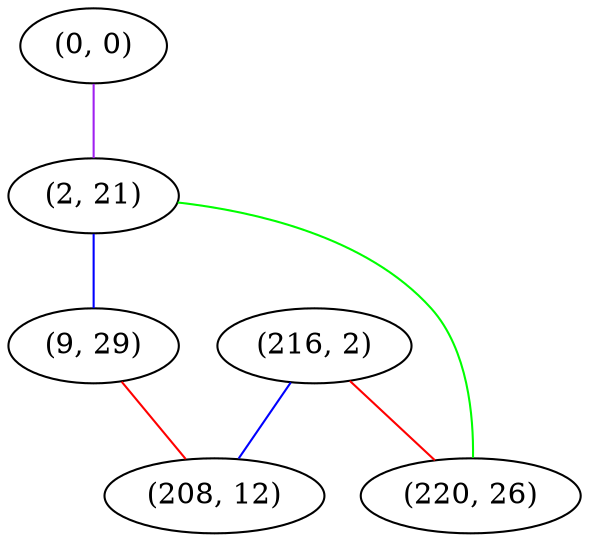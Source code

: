 graph "" {
"(0, 0)";
"(2, 21)";
"(9, 29)";
"(216, 2)";
"(220, 26)";
"(208, 12)";
"(0, 0)" -- "(2, 21)"  [color=purple, key=0, weight=4];
"(2, 21)" -- "(220, 26)"  [color=green, key=0, weight=2];
"(2, 21)" -- "(9, 29)"  [color=blue, key=0, weight=3];
"(9, 29)" -- "(208, 12)"  [color=red, key=0, weight=1];
"(216, 2)" -- "(220, 26)"  [color=red, key=0, weight=1];
"(216, 2)" -- "(208, 12)"  [color=blue, key=0, weight=3];
}
